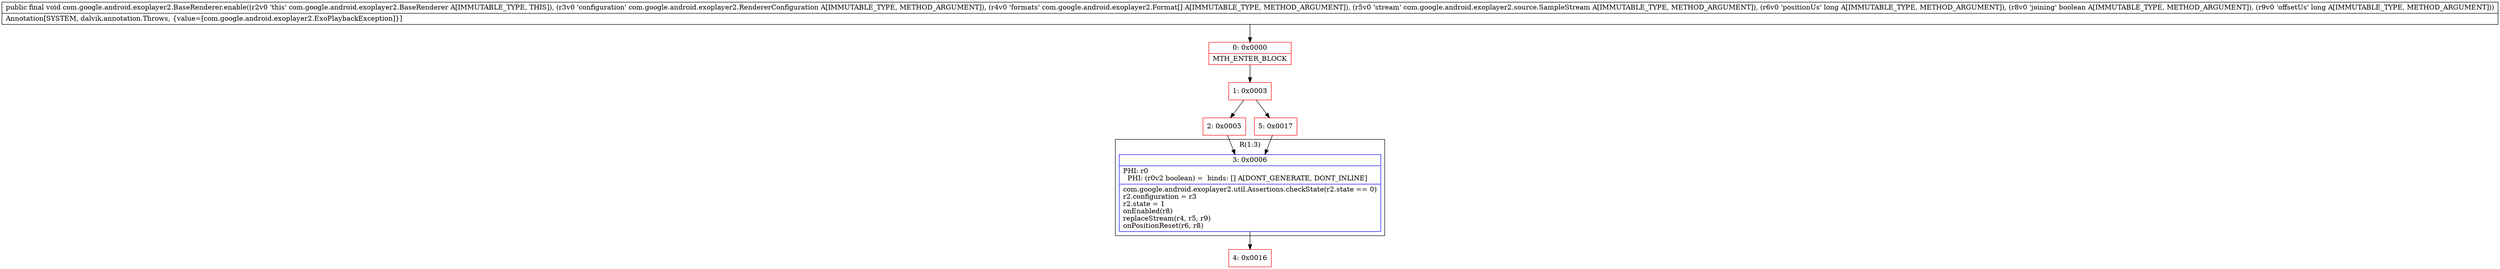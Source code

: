 digraph "CFG forcom.google.android.exoplayer2.BaseRenderer.enable(Lcom\/google\/android\/exoplayer2\/RendererConfiguration;[Lcom\/google\/android\/exoplayer2\/Format;Lcom\/google\/android\/exoplayer2\/source\/SampleStream;JZJ)V" {
subgraph cluster_Region_1061070871 {
label = "R(1:3)";
node [shape=record,color=blue];
Node_3 [shape=record,label="{3\:\ 0x0006|PHI: r0 \l  PHI: (r0v2 boolean) =  binds: [] A[DONT_GENERATE, DONT_INLINE]\l|com.google.android.exoplayer2.util.Assertions.checkState(r2.state == 0)\lr2.configuration = r3\lr2.state = 1\lonEnabled(r8)\lreplaceStream(r4, r5, r9)\lonPositionReset(r6, r8)\l}"];
}
Node_0 [shape=record,color=red,label="{0\:\ 0x0000|MTH_ENTER_BLOCK\l}"];
Node_1 [shape=record,color=red,label="{1\:\ 0x0003}"];
Node_2 [shape=record,color=red,label="{2\:\ 0x0005}"];
Node_4 [shape=record,color=red,label="{4\:\ 0x0016}"];
Node_5 [shape=record,color=red,label="{5\:\ 0x0017}"];
MethodNode[shape=record,label="{public final void com.google.android.exoplayer2.BaseRenderer.enable((r2v0 'this' com.google.android.exoplayer2.BaseRenderer A[IMMUTABLE_TYPE, THIS]), (r3v0 'configuration' com.google.android.exoplayer2.RendererConfiguration A[IMMUTABLE_TYPE, METHOD_ARGUMENT]), (r4v0 'formats' com.google.android.exoplayer2.Format[] A[IMMUTABLE_TYPE, METHOD_ARGUMENT]), (r5v0 'stream' com.google.android.exoplayer2.source.SampleStream A[IMMUTABLE_TYPE, METHOD_ARGUMENT]), (r6v0 'positionUs' long A[IMMUTABLE_TYPE, METHOD_ARGUMENT]), (r8v0 'joining' boolean A[IMMUTABLE_TYPE, METHOD_ARGUMENT]), (r9v0 'offsetUs' long A[IMMUTABLE_TYPE, METHOD_ARGUMENT]))  | Annotation[SYSTEM, dalvik.annotation.Throws, \{value=[com.google.android.exoplayer2.ExoPlaybackException]\}]\l}"];
MethodNode -> Node_0;
Node_3 -> Node_4;
Node_0 -> Node_1;
Node_1 -> Node_2;
Node_1 -> Node_5;
Node_2 -> Node_3;
Node_5 -> Node_3;
}

